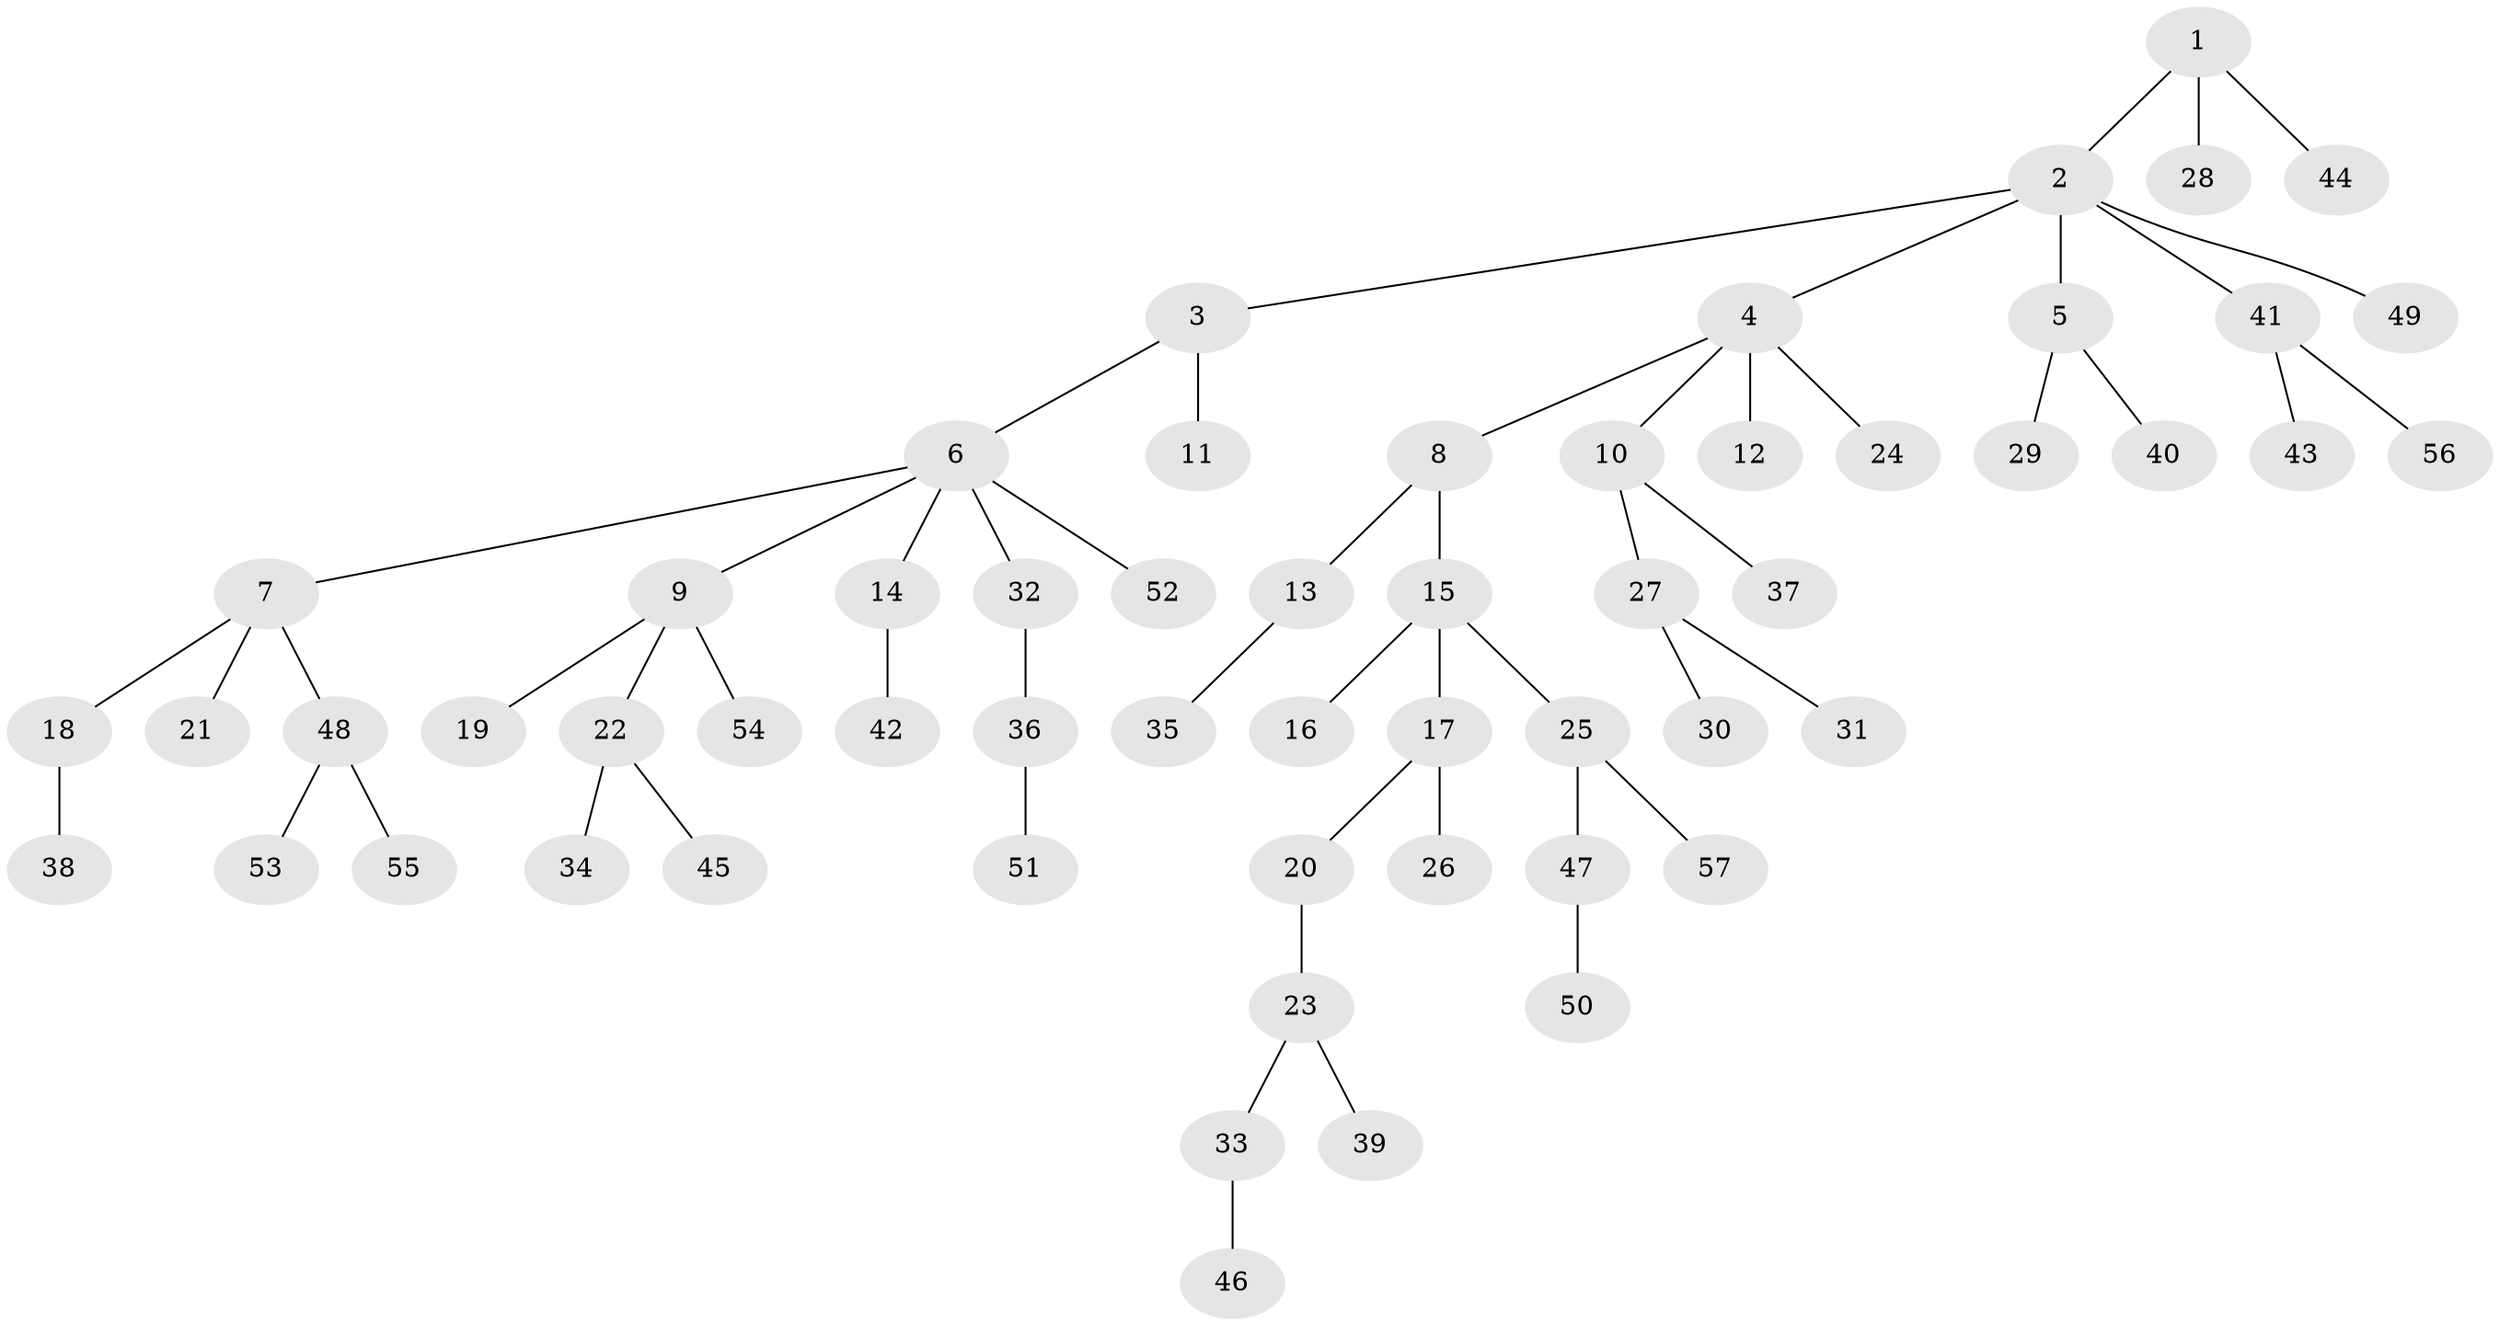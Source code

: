 // coarse degree distribution, {2: 0.21052631578947367, 7: 0.02631578947368421, 4: 0.02631578947368421, 6: 0.02631578947368421, 5: 0.05263157894736842, 3: 0.07894736842105263, 1: 0.5789473684210527}
// Generated by graph-tools (version 1.1) at 2025/52/02/27/25 19:52:12]
// undirected, 57 vertices, 56 edges
graph export_dot {
graph [start="1"]
  node [color=gray90,style=filled];
  1;
  2;
  3;
  4;
  5;
  6;
  7;
  8;
  9;
  10;
  11;
  12;
  13;
  14;
  15;
  16;
  17;
  18;
  19;
  20;
  21;
  22;
  23;
  24;
  25;
  26;
  27;
  28;
  29;
  30;
  31;
  32;
  33;
  34;
  35;
  36;
  37;
  38;
  39;
  40;
  41;
  42;
  43;
  44;
  45;
  46;
  47;
  48;
  49;
  50;
  51;
  52;
  53;
  54;
  55;
  56;
  57;
  1 -- 2;
  1 -- 28;
  1 -- 44;
  2 -- 3;
  2 -- 4;
  2 -- 5;
  2 -- 41;
  2 -- 49;
  3 -- 6;
  3 -- 11;
  4 -- 8;
  4 -- 10;
  4 -- 12;
  4 -- 24;
  5 -- 29;
  5 -- 40;
  6 -- 7;
  6 -- 9;
  6 -- 14;
  6 -- 32;
  6 -- 52;
  7 -- 18;
  7 -- 21;
  7 -- 48;
  8 -- 13;
  8 -- 15;
  9 -- 19;
  9 -- 22;
  9 -- 54;
  10 -- 27;
  10 -- 37;
  13 -- 35;
  14 -- 42;
  15 -- 16;
  15 -- 17;
  15 -- 25;
  17 -- 20;
  17 -- 26;
  18 -- 38;
  20 -- 23;
  22 -- 34;
  22 -- 45;
  23 -- 33;
  23 -- 39;
  25 -- 47;
  25 -- 57;
  27 -- 30;
  27 -- 31;
  32 -- 36;
  33 -- 46;
  36 -- 51;
  41 -- 43;
  41 -- 56;
  47 -- 50;
  48 -- 53;
  48 -- 55;
}
